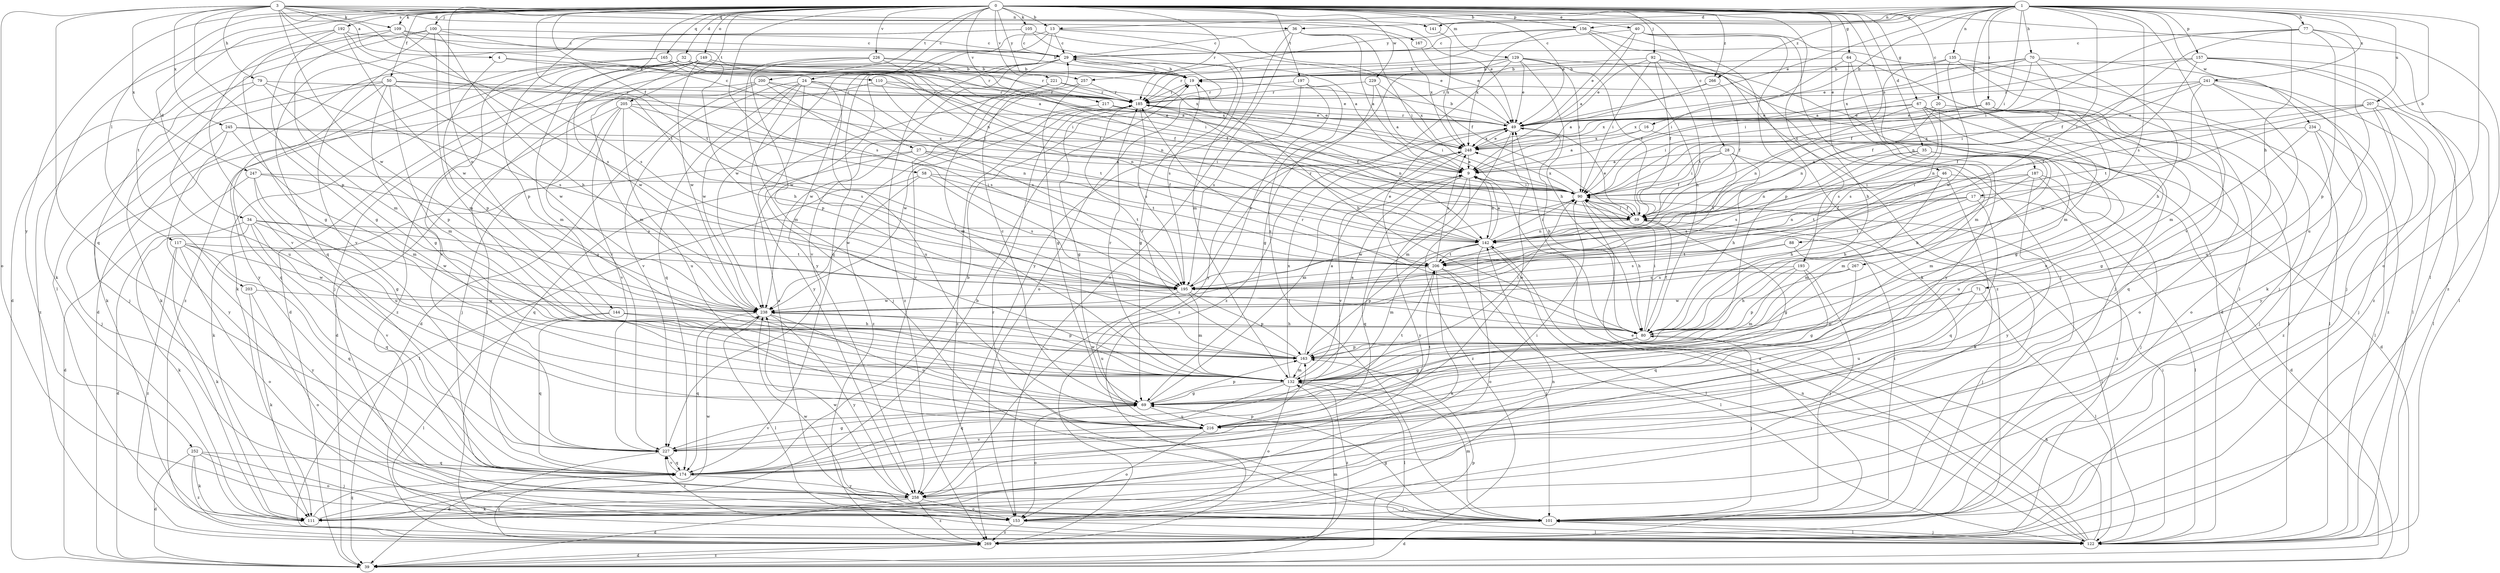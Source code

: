 strict digraph  {
0;
1;
3;
4;
9;
13;
16;
17;
19;
20;
24;
27;
28;
29;
32;
34;
35;
36;
39;
40;
46;
49;
50;
58;
59;
64;
67;
69;
70;
71;
77;
79;
80;
85;
88;
90;
92;
100;
101;
105;
109;
110;
111;
117;
122;
129;
132;
135;
141;
142;
144;
149;
153;
156;
157;
163;
165;
167;
174;
185;
187;
192;
193;
195;
197;
200;
203;
205;
206;
207;
216;
217;
221;
226;
227;
229;
234;
238;
241;
245;
247;
248;
252;
257;
258;
266;
267;
269;
0 -> 13  [label=b];
0 -> 20  [label=c];
0 -> 24  [label=c];
0 -> 27  [label=c];
0 -> 28  [label=c];
0 -> 32  [label=d];
0 -> 34  [label=d];
0 -> 35  [label=d];
0 -> 40  [label=e];
0 -> 46  [label=e];
0 -> 49  [label=e];
0 -> 50  [label=f];
0 -> 58  [label=f];
0 -> 64  [label=g];
0 -> 67  [label=g];
0 -> 92  [label=j];
0 -> 100  [label=j];
0 -> 105  [label=k];
0 -> 109  [label=k];
0 -> 117  [label=l];
0 -> 122  [label=l];
0 -> 129  [label=m];
0 -> 144  [label=o];
0 -> 149  [label=o];
0 -> 156  [label=p];
0 -> 165  [label=q];
0 -> 185  [label=r];
0 -> 187  [label=s];
0 -> 192  [label=s];
0 -> 193  [label=s];
0 -> 195  [label=s];
0 -> 197  [label=t];
0 -> 200  [label=t];
0 -> 203  [label=t];
0 -> 205  [label=t];
0 -> 206  [label=t];
0 -> 217  [label=v];
0 -> 221  [label=v];
0 -> 226  [label=v];
0 -> 229  [label=w];
0 -> 252  [label=y];
0 -> 257  [label=y];
0 -> 266  [label=z];
1 -> 13  [label=b];
1 -> 16  [label=b];
1 -> 17  [label=b];
1 -> 36  [label=d];
1 -> 49  [label=e];
1 -> 70  [label=h];
1 -> 71  [label=h];
1 -> 77  [label=h];
1 -> 85  [label=i];
1 -> 88  [label=i];
1 -> 90  [label=i];
1 -> 135  [label=n];
1 -> 141  [label=n];
1 -> 153  [label=o];
1 -> 156  [label=p];
1 -> 157  [label=p];
1 -> 195  [label=s];
1 -> 207  [label=u];
1 -> 227  [label=v];
1 -> 234  [label=w];
1 -> 241  [label=x];
1 -> 257  [label=y];
1 -> 266  [label=z];
1 -> 267  [label=z];
3 -> 4  [label=a];
3 -> 36  [label=d];
3 -> 49  [label=e];
3 -> 79  [label=h];
3 -> 109  [label=k];
3 -> 141  [label=n];
3 -> 142  [label=n];
3 -> 153  [label=o];
3 -> 163  [label=p];
3 -> 167  [label=q];
3 -> 174  [label=q];
3 -> 206  [label=t];
3 -> 238  [label=w];
3 -> 245  [label=x];
3 -> 247  [label=x];
4 -> 90  [label=i];
4 -> 110  [label=k];
4 -> 163  [label=p];
9 -> 90  [label=i];
9 -> 142  [label=n];
9 -> 174  [label=q];
9 -> 258  [label=y];
9 -> 269  [label=z];
13 -> 29  [label=c];
13 -> 59  [label=f];
13 -> 132  [label=m];
13 -> 174  [label=q];
13 -> 238  [label=w];
13 -> 258  [label=y];
16 -> 9  [label=a];
16 -> 39  [label=d];
16 -> 248  [label=x];
17 -> 59  [label=f];
17 -> 122  [label=l];
17 -> 142  [label=n];
17 -> 174  [label=q];
17 -> 206  [label=t];
19 -> 29  [label=c];
19 -> 69  [label=g];
19 -> 185  [label=r];
20 -> 49  [label=e];
20 -> 122  [label=l];
20 -> 142  [label=n];
20 -> 195  [label=s];
24 -> 101  [label=j];
24 -> 153  [label=o];
24 -> 174  [label=q];
24 -> 185  [label=r];
24 -> 195  [label=s];
24 -> 216  [label=u];
24 -> 227  [label=v];
24 -> 238  [label=w];
27 -> 9  [label=a];
27 -> 59  [label=f];
27 -> 111  [label=k];
27 -> 174  [label=q];
27 -> 206  [label=t];
28 -> 9  [label=a];
28 -> 59  [label=f];
28 -> 80  [label=h];
28 -> 90  [label=i];
28 -> 132  [label=m];
28 -> 206  [label=t];
29 -> 19  [label=b];
29 -> 153  [label=o];
29 -> 195  [label=s];
29 -> 227  [label=v];
29 -> 238  [label=w];
29 -> 258  [label=y];
29 -> 269  [label=z];
32 -> 19  [label=b];
32 -> 39  [label=d];
32 -> 59  [label=f];
32 -> 90  [label=i];
32 -> 132  [label=m];
32 -> 185  [label=r];
32 -> 238  [label=w];
32 -> 248  [label=x];
32 -> 269  [label=z];
34 -> 39  [label=d];
34 -> 111  [label=k];
34 -> 142  [label=n];
34 -> 174  [label=q];
34 -> 195  [label=s];
34 -> 227  [label=v];
34 -> 238  [label=w];
35 -> 9  [label=a];
35 -> 80  [label=h];
35 -> 132  [label=m];
35 -> 142  [label=n];
35 -> 195  [label=s];
35 -> 216  [label=u];
36 -> 9  [label=a];
36 -> 29  [label=c];
36 -> 90  [label=i];
36 -> 153  [label=o];
36 -> 248  [label=x];
36 -> 258  [label=y];
39 -> 132  [label=m];
39 -> 163  [label=p];
39 -> 269  [label=z];
40 -> 9  [label=a];
40 -> 29  [label=c];
40 -> 49  [label=e];
40 -> 101  [label=j];
40 -> 122  [label=l];
40 -> 163  [label=p];
46 -> 39  [label=d];
46 -> 80  [label=h];
46 -> 90  [label=i];
46 -> 111  [label=k];
46 -> 132  [label=m];
46 -> 195  [label=s];
49 -> 19  [label=b];
49 -> 80  [label=h];
49 -> 132  [label=m];
49 -> 185  [label=r];
49 -> 248  [label=x];
50 -> 69  [label=g];
50 -> 90  [label=i];
50 -> 111  [label=k];
50 -> 132  [label=m];
50 -> 174  [label=q];
50 -> 185  [label=r];
50 -> 238  [label=w];
50 -> 269  [label=z];
58 -> 90  [label=i];
58 -> 122  [label=l];
58 -> 195  [label=s];
58 -> 206  [label=t];
58 -> 238  [label=w];
59 -> 49  [label=e];
59 -> 69  [label=g];
59 -> 90  [label=i];
59 -> 122  [label=l];
59 -> 142  [label=n];
64 -> 19  [label=b];
64 -> 90  [label=i];
64 -> 101  [label=j];
64 -> 132  [label=m];
64 -> 258  [label=y];
67 -> 49  [label=e];
67 -> 69  [label=g];
67 -> 122  [label=l];
67 -> 142  [label=n];
67 -> 153  [label=o];
67 -> 195  [label=s];
67 -> 216  [label=u];
67 -> 248  [label=x];
69 -> 29  [label=c];
69 -> 153  [label=o];
69 -> 163  [label=p];
69 -> 206  [label=t];
69 -> 216  [label=u];
69 -> 227  [label=v];
69 -> 248  [label=x];
70 -> 19  [label=b];
70 -> 49  [label=e];
70 -> 59  [label=f];
70 -> 80  [label=h];
70 -> 111  [label=k];
70 -> 142  [label=n];
70 -> 248  [label=x];
71 -> 122  [label=l];
71 -> 163  [label=p];
71 -> 216  [label=u];
71 -> 238  [label=w];
77 -> 29  [label=c];
77 -> 59  [label=f];
77 -> 90  [label=i];
77 -> 163  [label=p];
77 -> 216  [label=u];
77 -> 269  [label=z];
79 -> 101  [label=j];
79 -> 163  [label=p];
79 -> 185  [label=r];
79 -> 195  [label=s];
79 -> 216  [label=u];
80 -> 19  [label=b];
80 -> 59  [label=f];
80 -> 69  [label=g];
80 -> 90  [label=i];
80 -> 101  [label=j];
80 -> 163  [label=p];
80 -> 185  [label=r];
85 -> 49  [label=e];
85 -> 90  [label=i];
85 -> 153  [label=o];
85 -> 174  [label=q];
85 -> 238  [label=w];
85 -> 248  [label=x];
88 -> 101  [label=j];
88 -> 195  [label=s];
88 -> 206  [label=t];
90 -> 59  [label=f];
90 -> 80  [label=h];
90 -> 238  [label=w];
90 -> 248  [label=x];
90 -> 269  [label=z];
92 -> 19  [label=b];
92 -> 49  [label=e];
92 -> 59  [label=f];
92 -> 80  [label=h];
92 -> 90  [label=i];
92 -> 132  [label=m];
92 -> 206  [label=t];
100 -> 19  [label=b];
100 -> 29  [label=c];
100 -> 39  [label=d];
100 -> 80  [label=h];
100 -> 122  [label=l];
100 -> 132  [label=m];
100 -> 174  [label=q];
101 -> 39  [label=d];
101 -> 69  [label=g];
101 -> 90  [label=i];
101 -> 122  [label=l];
101 -> 132  [label=m];
101 -> 185  [label=r];
101 -> 238  [label=w];
105 -> 9  [label=a];
105 -> 29  [label=c];
105 -> 49  [label=e];
105 -> 163  [label=p];
105 -> 227  [label=v];
109 -> 9  [label=a];
109 -> 29  [label=c];
109 -> 69  [label=g];
109 -> 132  [label=m];
109 -> 195  [label=s];
110 -> 111  [label=k];
110 -> 142  [label=n];
110 -> 185  [label=r];
110 -> 248  [label=x];
111 -> 19  [label=b];
111 -> 174  [label=q];
111 -> 238  [label=w];
117 -> 111  [label=k];
117 -> 153  [label=o];
117 -> 174  [label=q];
117 -> 206  [label=t];
117 -> 238  [label=w];
117 -> 258  [label=y];
117 -> 269  [label=z];
122 -> 9  [label=a];
122 -> 49  [label=e];
122 -> 80  [label=h];
122 -> 90  [label=i];
122 -> 101  [label=j];
122 -> 142  [label=n];
129 -> 19  [label=b];
129 -> 39  [label=d];
129 -> 49  [label=e];
129 -> 59  [label=f];
129 -> 80  [label=h];
129 -> 90  [label=i];
129 -> 185  [label=r];
129 -> 258  [label=y];
129 -> 269  [label=z];
132 -> 9  [label=a];
132 -> 69  [label=g];
132 -> 122  [label=l];
132 -> 153  [label=o];
132 -> 174  [label=q];
132 -> 185  [label=r];
132 -> 238  [label=w];
132 -> 248  [label=x];
132 -> 269  [label=z];
135 -> 19  [label=b];
135 -> 90  [label=i];
135 -> 101  [label=j];
135 -> 132  [label=m];
135 -> 238  [label=w];
141 -> 248  [label=x];
142 -> 9  [label=a];
142 -> 90  [label=i];
142 -> 122  [label=l];
142 -> 132  [label=m];
142 -> 153  [label=o];
142 -> 163  [label=p];
142 -> 185  [label=r];
142 -> 206  [label=t];
144 -> 80  [label=h];
144 -> 122  [label=l];
144 -> 163  [label=p];
144 -> 174  [label=q];
149 -> 19  [label=b];
149 -> 39  [label=d];
149 -> 80  [label=h];
149 -> 101  [label=j];
149 -> 111  [label=k];
149 -> 132  [label=m];
149 -> 185  [label=r];
149 -> 238  [label=w];
153 -> 122  [label=l];
153 -> 142  [label=n];
153 -> 227  [label=v];
153 -> 269  [label=z];
156 -> 29  [label=c];
156 -> 80  [label=h];
156 -> 111  [label=k];
156 -> 185  [label=r];
156 -> 248  [label=x];
156 -> 269  [label=z];
157 -> 9  [label=a];
157 -> 19  [label=b];
157 -> 101  [label=j];
157 -> 122  [label=l];
157 -> 206  [label=t];
157 -> 269  [label=z];
163 -> 9  [label=a];
163 -> 90  [label=i];
163 -> 132  [label=m];
163 -> 185  [label=r];
165 -> 9  [label=a];
165 -> 19  [label=b];
165 -> 59  [label=f];
165 -> 227  [label=v];
165 -> 258  [label=y];
167 -> 49  [label=e];
174 -> 19  [label=b];
174 -> 90  [label=i];
174 -> 163  [label=p];
174 -> 227  [label=v];
174 -> 258  [label=y];
174 -> 269  [label=z];
185 -> 49  [label=e];
185 -> 69  [label=g];
185 -> 90  [label=i];
185 -> 142  [label=n];
185 -> 195  [label=s];
185 -> 238  [label=w];
185 -> 269  [label=z];
187 -> 80  [label=h];
187 -> 90  [label=i];
187 -> 101  [label=j];
187 -> 206  [label=t];
187 -> 258  [label=y];
187 -> 269  [label=z];
192 -> 29  [label=c];
192 -> 69  [label=g];
192 -> 111  [label=k];
192 -> 195  [label=s];
192 -> 227  [label=v];
192 -> 238  [label=w];
193 -> 80  [label=h];
193 -> 101  [label=j];
193 -> 132  [label=m];
193 -> 174  [label=q];
193 -> 195  [label=s];
195 -> 49  [label=e];
195 -> 132  [label=m];
195 -> 163  [label=p];
195 -> 216  [label=u];
195 -> 238  [label=w];
197 -> 101  [label=j];
197 -> 185  [label=r];
197 -> 195  [label=s];
197 -> 269  [label=z];
200 -> 39  [label=d];
200 -> 122  [label=l];
200 -> 185  [label=r];
200 -> 195  [label=s];
200 -> 206  [label=t];
200 -> 269  [label=z];
203 -> 111  [label=k];
203 -> 153  [label=o];
203 -> 238  [label=w];
205 -> 39  [label=d];
205 -> 49  [label=e];
205 -> 101  [label=j];
205 -> 142  [label=n];
205 -> 195  [label=s];
205 -> 216  [label=u];
205 -> 227  [label=v];
206 -> 49  [label=e];
206 -> 101  [label=j];
206 -> 111  [label=k];
206 -> 122  [label=l];
206 -> 195  [label=s];
206 -> 248  [label=x];
207 -> 49  [label=e];
207 -> 59  [label=f];
207 -> 101  [label=j];
207 -> 122  [label=l];
207 -> 142  [label=n];
207 -> 258  [label=y];
216 -> 49  [label=e];
216 -> 153  [label=o];
216 -> 206  [label=t];
216 -> 227  [label=v];
217 -> 49  [label=e];
217 -> 59  [label=f];
217 -> 269  [label=z];
221 -> 49  [label=e];
221 -> 132  [label=m];
221 -> 185  [label=r];
221 -> 258  [label=y];
226 -> 19  [label=b];
226 -> 59  [label=f];
226 -> 132  [label=m];
226 -> 142  [label=n];
226 -> 163  [label=p];
226 -> 227  [label=v];
227 -> 39  [label=d];
227 -> 69  [label=g];
227 -> 174  [label=q];
229 -> 9  [label=a];
229 -> 69  [label=g];
229 -> 185  [label=r];
229 -> 248  [label=x];
234 -> 69  [label=g];
234 -> 101  [label=j];
234 -> 122  [label=l];
234 -> 248  [label=x];
234 -> 269  [label=z];
238 -> 80  [label=h];
238 -> 122  [label=l];
238 -> 174  [label=q];
238 -> 216  [label=u];
238 -> 258  [label=y];
241 -> 59  [label=f];
241 -> 90  [label=i];
241 -> 122  [label=l];
241 -> 185  [label=r];
241 -> 206  [label=t];
241 -> 216  [label=u];
241 -> 269  [label=z];
245 -> 90  [label=i];
245 -> 101  [label=j];
245 -> 132  [label=m];
245 -> 248  [label=x];
245 -> 258  [label=y];
247 -> 39  [label=d];
247 -> 69  [label=g];
247 -> 90  [label=i];
247 -> 195  [label=s];
247 -> 216  [label=u];
248 -> 9  [label=a];
248 -> 49  [label=e];
248 -> 227  [label=v];
252 -> 39  [label=d];
252 -> 101  [label=j];
252 -> 111  [label=k];
252 -> 153  [label=o];
252 -> 174  [label=q];
252 -> 269  [label=z];
257 -> 69  [label=g];
257 -> 185  [label=r];
257 -> 238  [label=w];
258 -> 39  [label=d];
258 -> 101  [label=j];
258 -> 111  [label=k];
258 -> 153  [label=o];
258 -> 238  [label=w];
258 -> 269  [label=z];
266 -> 9  [label=a];
266 -> 59  [label=f];
266 -> 185  [label=r];
267 -> 69  [label=g];
267 -> 163  [label=p];
267 -> 195  [label=s];
269 -> 39  [label=d];
}
